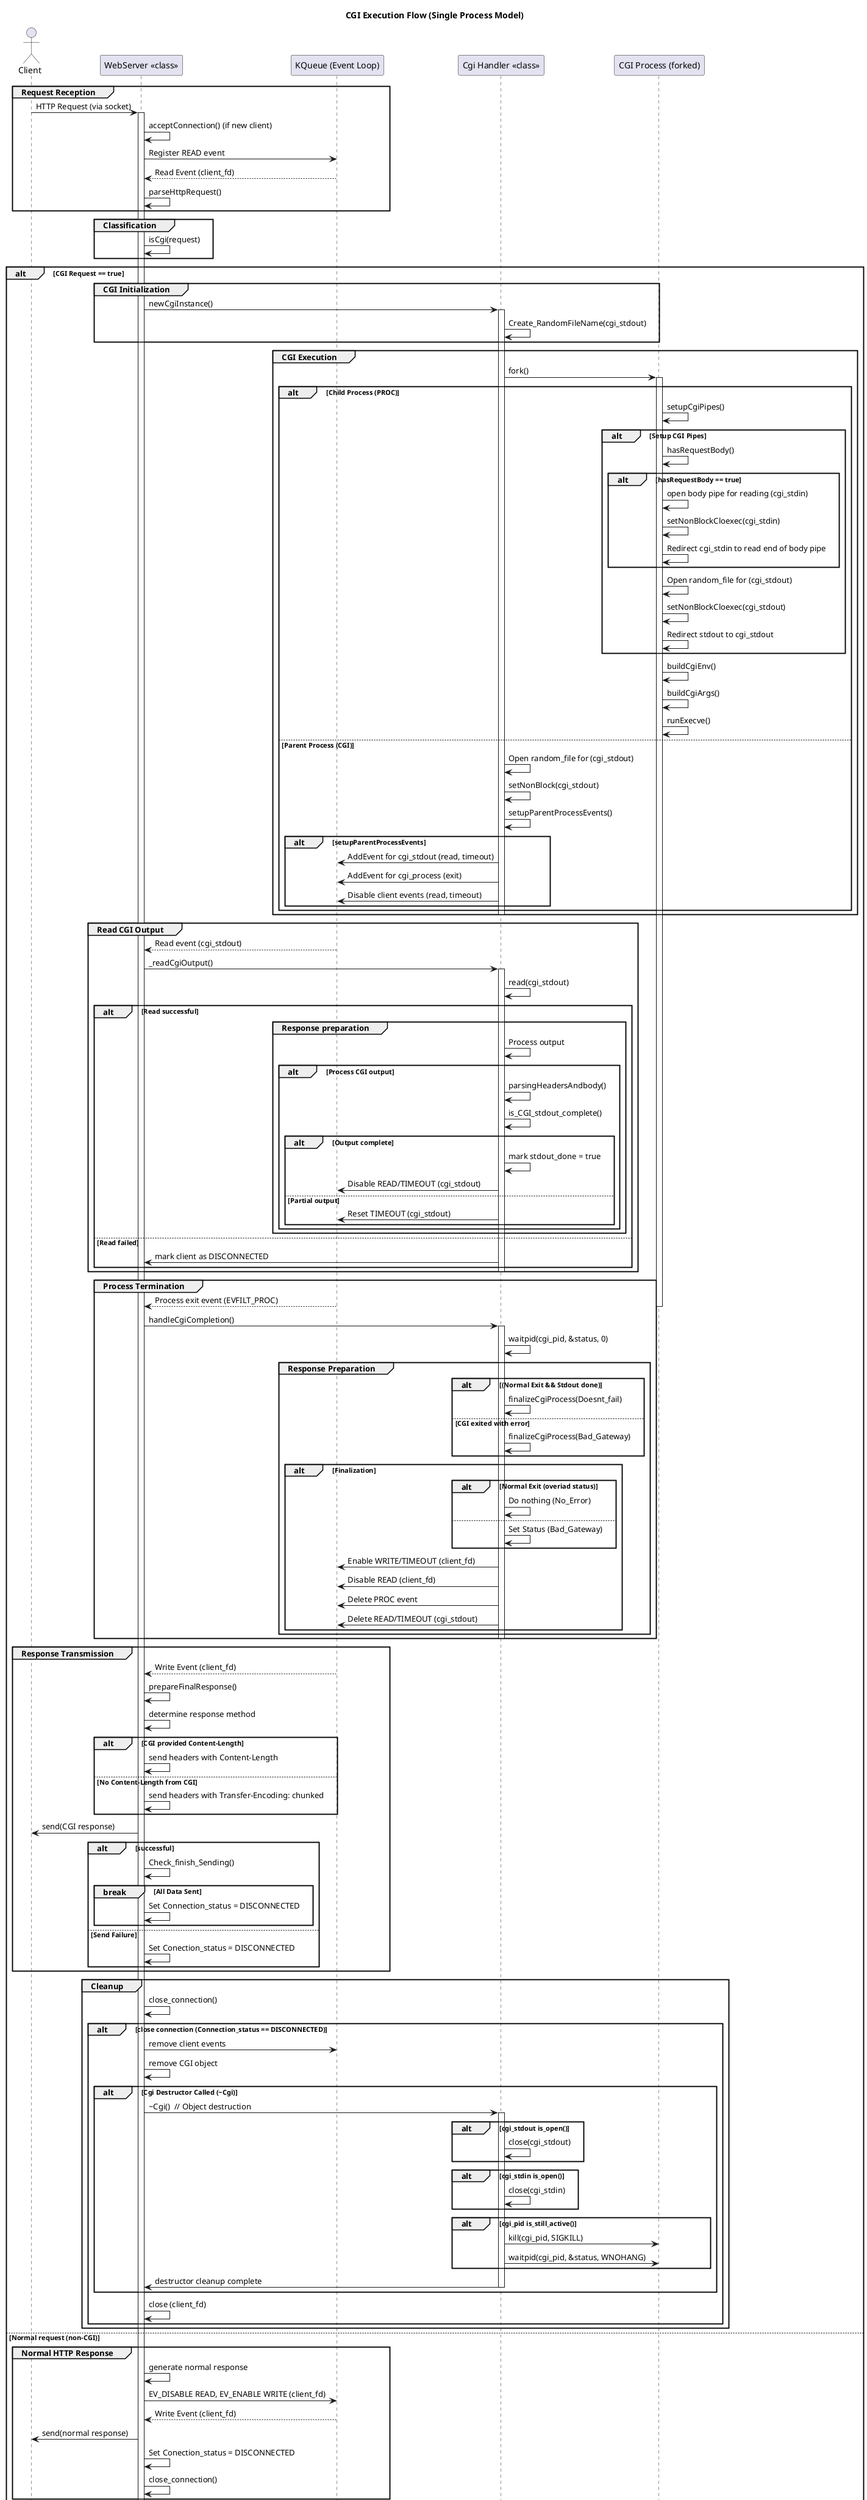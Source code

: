 @startuml
title CGI Execution Flow (Single Process Model)

actor Client
participant "WebServer <<class>>" as WS
participant "KQueue (Event Loop)" as KQ
participant "Cgi Handler <<class>>" as CGI
participant "CGI Process (forked)" as PROC

group Request Reception
    Client -> WS : HTTP Request (via socket)
    activate WS
    WS -> WS : acceptConnection() (if new client)
    WS -> KQ : Register READ event
    KQ --> WS : Read Event (client_fd)
    WS -> WS : parseHttpRequest()
end

group Classification
    WS -> WS : isCgi(request)
end

alt CGI Request == true

    group CGI Initialization
        WS -> CGI : newCgiInstance()
        activate CGI
        CGI -> CGI : Create_RandomFileName(cgi_stdout)
    end

    group CGI Execution
        CGI -> PROC : fork()
        activate PROC
        
        alt Child Process (PROC)
            PROC -> PROC : setupCgiPipes()
            alt Setup CGI Pipes
                PROC -> PROC : hasRequestBody()
                alt hasRequestBody == true
                    PROC -> PROC : open body pipe for reading (cgi_stdin)
                    PROC -> PROC : setNonBlockCloexec(cgi_stdin)
                    PROC -> PROC : Redirect cgi_stdin to read end of body pipe
                end
                PROC -> PROC : Open random_file for (cgi_stdout)
                PROC -> PROC : setNonBlockCloexec(cgi_stdout)
                PROC -> PROC : Redirect stdout to cgi_stdout
            end
            PROC -> PROC : buildCgiEnv()
            PROC -> PROC : buildCgiArgs()
            PROC -> PROC : runExecve()
        else Parent Process (CGI)
            CGI -> CGI : Open random_file for (cgi_stdout)
            CGI -> CGI : setNonBlock(cgi_stdout)
            CGI -> CGI : setupParentProcessEvents()
            alt setupParentProcessEvents 
                CGI -> KQ : AddEvent for cgi_stdout (read, timeout)
                CGI -> KQ : AddEvent for cgi_process (exit)
                CGI -> KQ : Disable client events (read, timeout)
            end
        end
        Deactivate CGI
    end

    group Read CGI Output
        KQ --> WS : Read event (cgi_stdout)
        WS -> CGI : _readCgiOutput()
        activate CGI
        CGI -> CGI : read(cgi_stdout)
        alt Read successful
            group Response preparation
                CGI -> CGI : Process output
                alt Process CGI output
                    CGI -> CGI : parsingHeadersAndbody()
                    CGI -> CGI : is_CGI_stdout_complete()
                    alt Output complete
                        CGI -> CGI : mark stdout_done = true
                        CGI -> KQ : Disable READ/TIMEOUT (cgi_stdout)
                    else Partial output
                        CGI -> KQ : Reset TIMEOUT (cgi_stdout)
                    end
                end
            end
        else Read failed
            CGI -> WS : mark client as DISCONNECTED
        end
        Deactivate CGI
    end

    group Process Termination
        KQ --> WS : Process exit event (EVFILT_PROC)
        deactivate PROC
        WS -> CGI : handleCgiCompletion()
        Activate CGI
        CGI -> CGI : waitpid(cgi_pid, &status, 0)
        
        group Response Preparation
            alt (Normal Exit && Stdout done)
                CGI -> CGI : finalizeCgiProcess(Doesnt_fail)
            else CGI exited with error
                CGI -> CGI : finalizeCgiProcess(Bad_Gateway)
            end
            alt Finalization
                alt Normal Exit (overiad status)
                    CGI -> CGI : Do nothing (No_Error)
                else
                    CGI -> CGI : Set Status (Bad_Gateway)
                end
                CGI -> KQ : Enable WRITE/TIMEOUT (client_fd)
                CGI -> KQ : Disable READ (client_fd)
                CGI -> KQ : Delete PROC event
                CGI -> KQ : Delete READ/TIMEOUT (cgi_stdout)
            end
        end
        deactivate CGI
    end

    group Response Transmission
        KQ --> WS : Write Event (client_fd)
        WS -> WS : prepareFinalResponse()
        WS -> WS : determine response method

        alt CGI provided Content-Length
            WS -> WS : send headers with Content-Length
        else No Content-Length from CGI
            WS -> WS : send headers with Transfer-Encoding: chunked
        end
        WS -> Client : send(CGI response)
        alt successful
            WS -> WS : Check_finish_Sending()
            break All Data Sent
                WS -> WS : Set Connection_status = DISCONNECTED
            end
        else Send Failure
            WS -> WS : Set Conection_status = DISCONNECTED
        end
    end

    group Cleanup
        WS -> WS : close_connection()
        alt close connection (Connection_status == DISCONNECTED)
           WS -> KQ : remove client events
           WS -> WS : remove CGI object
            alt Cgi Destructor Called (~Cgi)
                WS -> CGI : ~Cgi()  // Object destruction
                activate CGI

                alt cgi_stdout is_open()
                    CGI -> CGI : close(cgi_stdout)
                end

                alt cgi_stdin is_open()
                    CGI -> CGI : close(cgi_stdin)
                end

                alt cgi_pid is_still_active()
                    CGI -> PROC : kill(cgi_pid, SIGKILL)
                    CGI -> PROC : waitpid(cgi_pid, &status, WNOHANG)
                end

                CGI -> WS : destructor cleanup complete
                deactivate CGI
            end
           WS -> WS : close (client_fd)
        end
    end

else Normal request (non-CGI)
    group Normal HTTP Response
        WS -> WS : generate normal response
        WS -> KQ : EV_DISABLE READ, EV_ENABLE WRITE (client_fd)
        KQ --> WS : Write Event (client_fd)
        WS -> Client : send(normal response)
        WS -> WS : Set Conection_status = DISCONNECTED
        WS -> WS : close_connection()
    end
end

deactivate WS
@enduml

